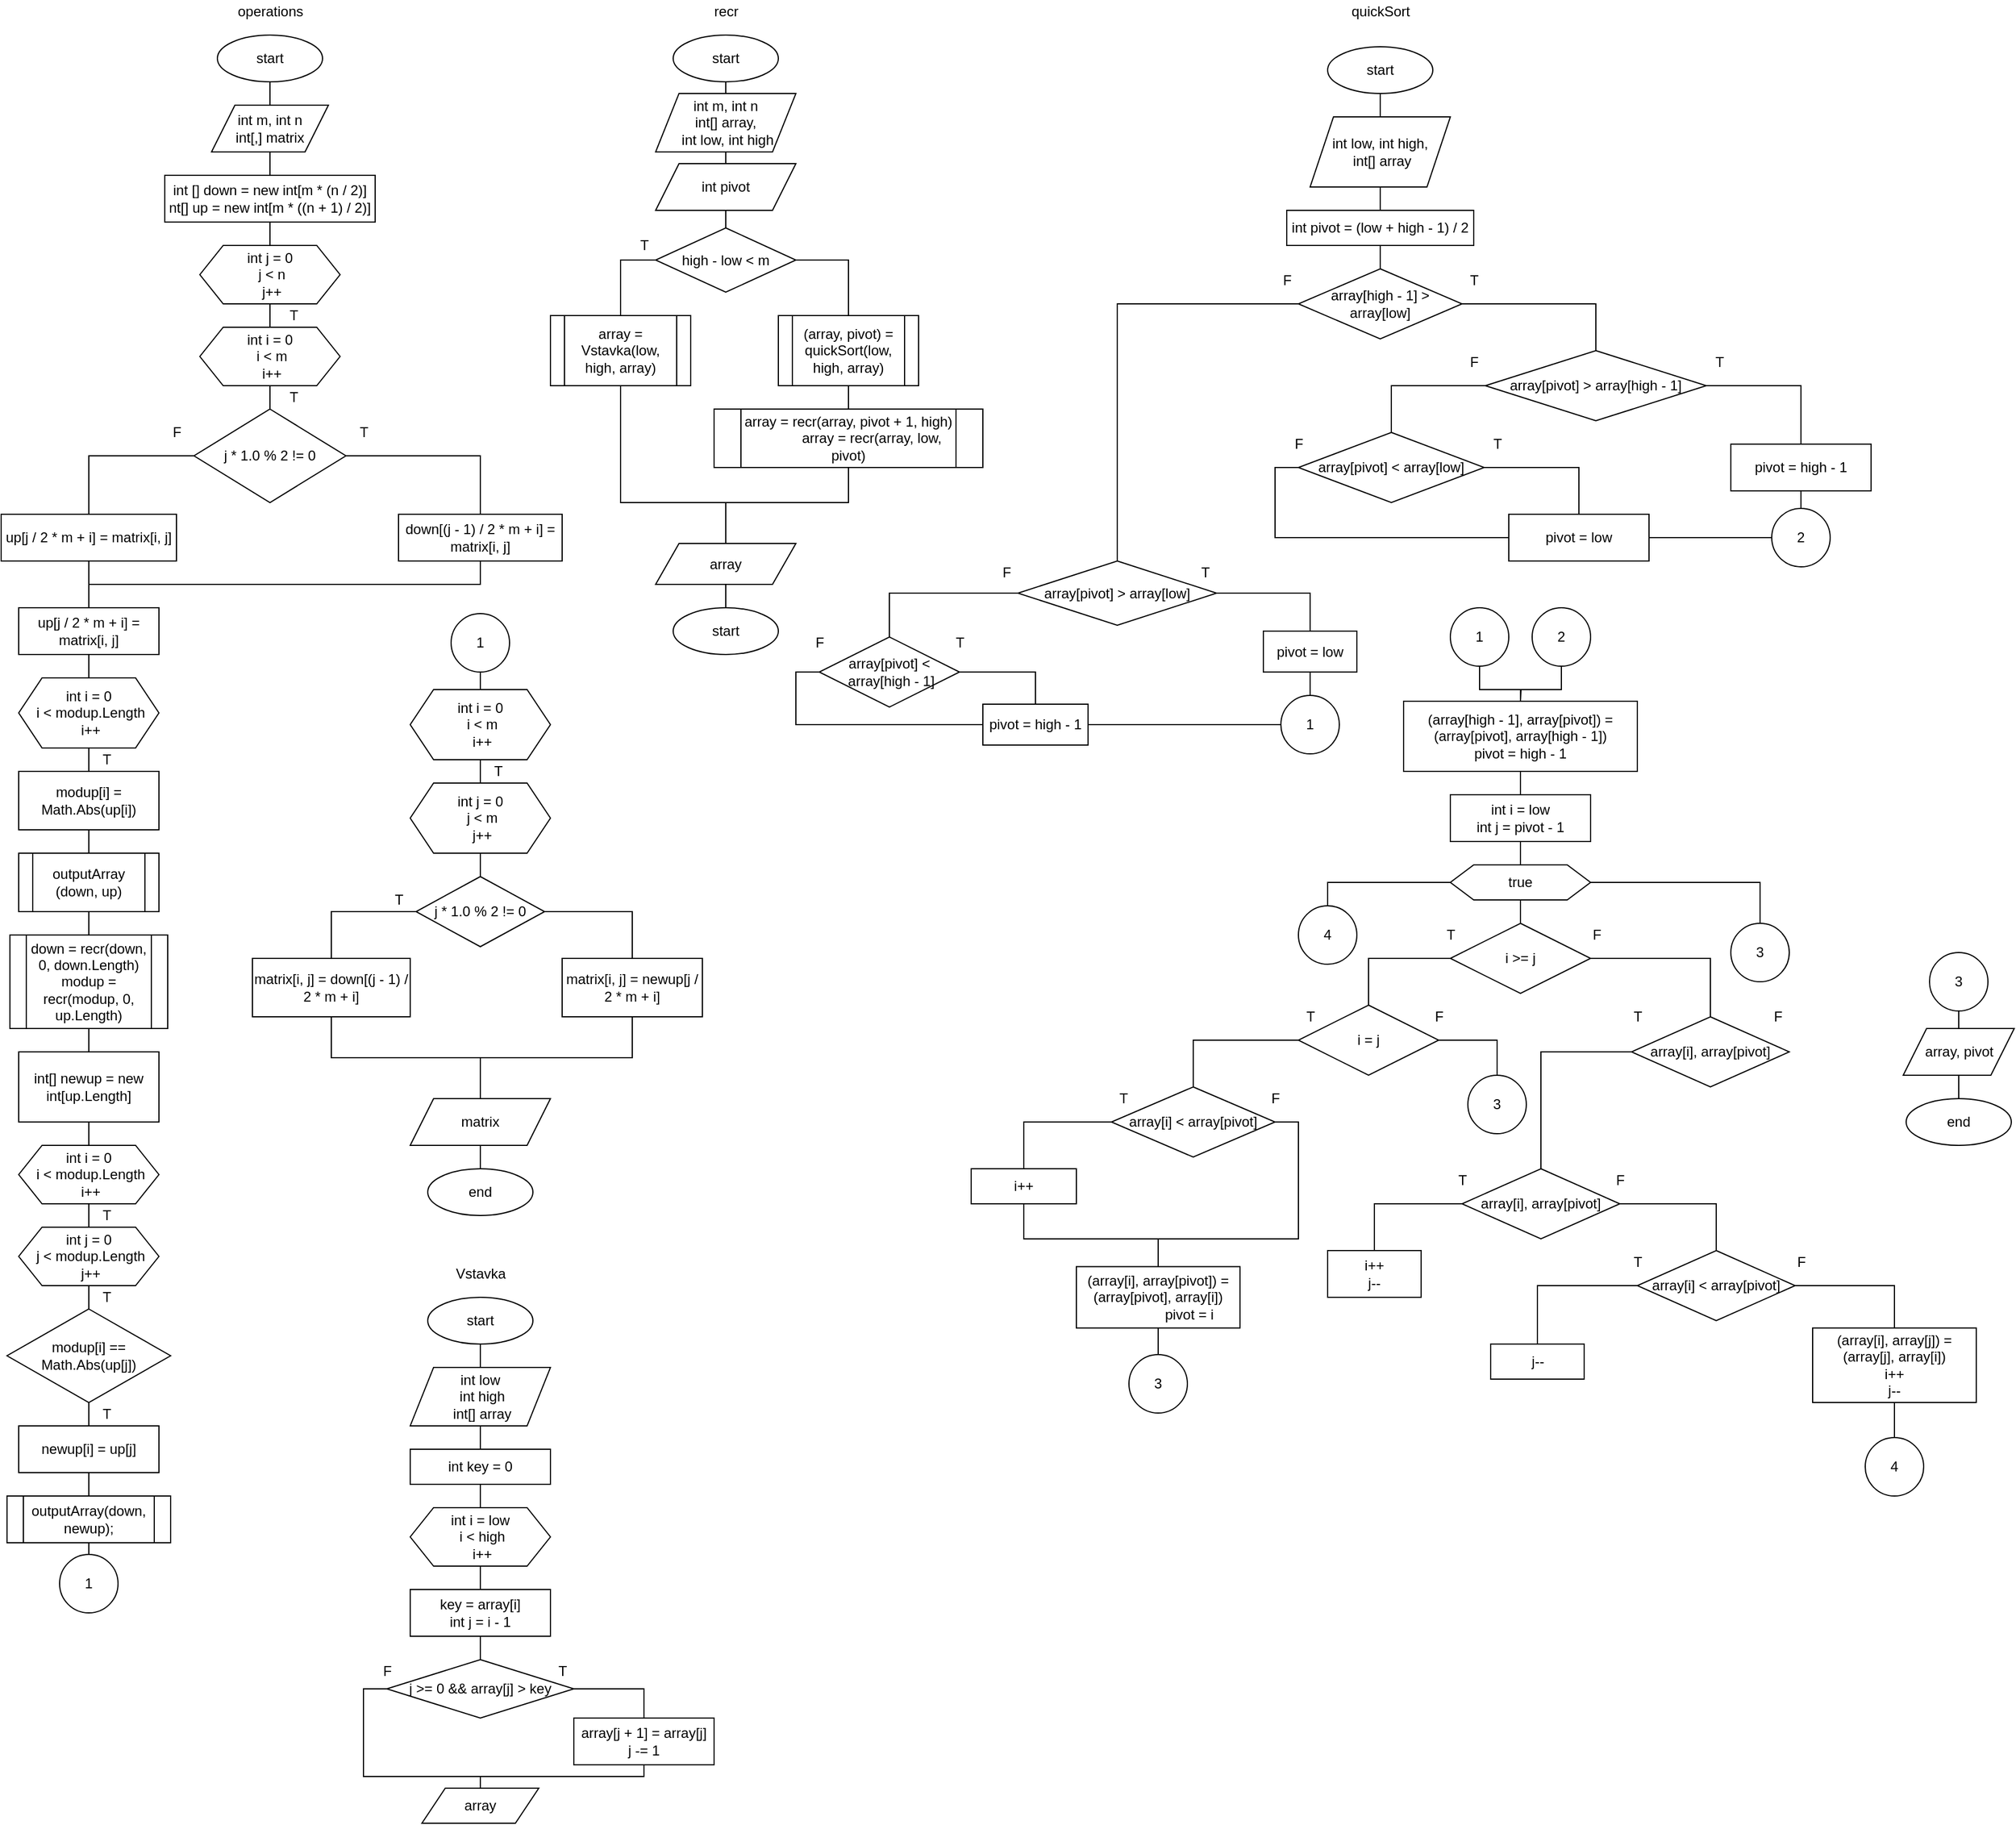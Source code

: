 <mxfile version="15.4.0" type="device"><diagram id="k-jKiM-U3kIRfuoBswc1" name="Page-1"><mxGraphModel dx="3383" dy="1302" grid="1" gridSize="10" guides="1" tooltips="1" connect="1" arrows="1" fold="1" page="1" pageScale="1" pageWidth="827" pageHeight="1169" math="0" shadow="0"><root><mxCell id="0"/><mxCell id="1" parent="0"/><mxCell id="3Swp0DdvGvv_7bfCXGf3-1" value="operations" style="text;html=1;align=center;verticalAlign=middle;resizable=0;points=[];autosize=1;strokeColor=none;fillColor=none;" vertex="1" parent="1"><mxGeometry x="35" y="10" width="70" height="20" as="geometry"/></mxCell><mxCell id="3Swp0DdvGvv_7bfCXGf3-4" value="" style="edgeStyle=orthogonalEdgeStyle;rounded=0;orthogonalLoop=1;jettySize=auto;html=1;endArrow=none;endFill=0;" edge="1" parent="1" source="3Swp0DdvGvv_7bfCXGf3-2" target="3Swp0DdvGvv_7bfCXGf3-3"><mxGeometry relative="1" as="geometry"/></mxCell><mxCell id="3Swp0DdvGvv_7bfCXGf3-2" value="start" style="ellipse;whiteSpace=wrap;html=1;" vertex="1" parent="1"><mxGeometry x="25" y="40" width="90" height="40" as="geometry"/></mxCell><mxCell id="3Swp0DdvGvv_7bfCXGf3-6" value="" style="edgeStyle=orthogonalEdgeStyle;rounded=0;orthogonalLoop=1;jettySize=auto;html=1;endArrow=none;endFill=0;" edge="1" parent="1" source="3Swp0DdvGvv_7bfCXGf3-3" target="3Swp0DdvGvv_7bfCXGf3-5"><mxGeometry relative="1" as="geometry"/></mxCell><mxCell id="3Swp0DdvGvv_7bfCXGf3-3" value="int m, int n&lt;br&gt;int[,] matrix" style="shape=parallelogram;perimeter=parallelogramPerimeter;whiteSpace=wrap;html=1;fixedSize=1;" vertex="1" parent="1"><mxGeometry x="20" y="100" width="100" height="40" as="geometry"/></mxCell><mxCell id="3Swp0DdvGvv_7bfCXGf3-8" value="" style="edgeStyle=orthogonalEdgeStyle;rounded=0;orthogonalLoop=1;jettySize=auto;html=1;endArrow=none;endFill=0;" edge="1" parent="1" source="3Swp0DdvGvv_7bfCXGf3-5" target="3Swp0DdvGvv_7bfCXGf3-7"><mxGeometry relative="1" as="geometry"/></mxCell><mxCell id="3Swp0DdvGvv_7bfCXGf3-5" value="int [] down = new int[m * (n / 2)]&lt;br&gt;nt[] up = new int[m * ((n + 1) / 2)]" style="whiteSpace=wrap;html=1;" vertex="1" parent="1"><mxGeometry x="-20" y="160" width="180" height="40" as="geometry"/></mxCell><mxCell id="3Swp0DdvGvv_7bfCXGf3-10" value="" style="edgeStyle=orthogonalEdgeStyle;rounded=0;orthogonalLoop=1;jettySize=auto;html=1;endArrow=none;endFill=0;" edge="1" parent="1" source="3Swp0DdvGvv_7bfCXGf3-7" target="3Swp0DdvGvv_7bfCXGf3-9"><mxGeometry relative="1" as="geometry"/></mxCell><mxCell id="3Swp0DdvGvv_7bfCXGf3-7" value="int j = 0&lt;br&gt;&amp;nbsp;j &amp;lt; n&lt;br&gt;&amp;nbsp;j++" style="shape=hexagon;perimeter=hexagonPerimeter2;whiteSpace=wrap;html=1;fixedSize=1;" vertex="1" parent="1"><mxGeometry x="10" y="220" width="120" height="50" as="geometry"/></mxCell><mxCell id="3Swp0DdvGvv_7bfCXGf3-12" value="" style="edgeStyle=orthogonalEdgeStyle;rounded=0;orthogonalLoop=1;jettySize=auto;html=1;endArrow=none;endFill=0;" edge="1" parent="1" source="3Swp0DdvGvv_7bfCXGf3-9" target="3Swp0DdvGvv_7bfCXGf3-11"><mxGeometry relative="1" as="geometry"/></mxCell><mxCell id="3Swp0DdvGvv_7bfCXGf3-9" value="int i = 0&lt;br&gt;&amp;nbsp;i &amp;lt; m&lt;br&gt;&amp;nbsp;i++" style="shape=hexagon;perimeter=hexagonPerimeter2;whiteSpace=wrap;html=1;fixedSize=1;" vertex="1" parent="1"><mxGeometry x="10" y="290" width="120" height="50" as="geometry"/></mxCell><mxCell id="3Swp0DdvGvv_7bfCXGf3-14" value="" style="edgeStyle=orthogonalEdgeStyle;rounded=0;orthogonalLoop=1;jettySize=auto;html=1;endArrow=none;endFill=0;" edge="1" parent="1" source="3Swp0DdvGvv_7bfCXGf3-11" target="3Swp0DdvGvv_7bfCXGf3-13"><mxGeometry relative="1" as="geometry"/></mxCell><mxCell id="3Swp0DdvGvv_7bfCXGf3-17" value="" style="edgeStyle=orthogonalEdgeStyle;rounded=0;orthogonalLoop=1;jettySize=auto;html=1;endArrow=none;endFill=0;" edge="1" parent="1" source="3Swp0DdvGvv_7bfCXGf3-11" target="3Swp0DdvGvv_7bfCXGf3-16"><mxGeometry relative="1" as="geometry"/></mxCell><mxCell id="3Swp0DdvGvv_7bfCXGf3-11" value="j * 1.0 % 2 != 0" style="rhombus;whiteSpace=wrap;html=1;" vertex="1" parent="1"><mxGeometry x="5" y="360" width="130" height="80" as="geometry"/></mxCell><mxCell id="3Swp0DdvGvv_7bfCXGf3-19" style="edgeStyle=orthogonalEdgeStyle;rounded=0;orthogonalLoop=1;jettySize=auto;html=1;exitX=0.5;exitY=1;exitDx=0;exitDy=0;entryX=0.5;entryY=1;entryDx=0;entryDy=0;endArrow=none;endFill=0;" edge="1" parent="1" source="3Swp0DdvGvv_7bfCXGf3-13" target="3Swp0DdvGvv_7bfCXGf3-16"><mxGeometry relative="1" as="geometry"/></mxCell><mxCell id="3Swp0DdvGvv_7bfCXGf3-13" value="down[(j - 1) / 2 * m + i] = matrix[i, j]" style="whiteSpace=wrap;html=1;" vertex="1" parent="1"><mxGeometry x="180" y="450" width="140" height="40" as="geometry"/></mxCell><mxCell id="3Swp0DdvGvv_7bfCXGf3-15" value="T" style="text;html=1;align=center;verticalAlign=middle;resizable=0;points=[];autosize=1;strokeColor=none;fillColor=none;" vertex="1" parent="1"><mxGeometry x="140" y="370" width="20" height="20" as="geometry"/></mxCell><mxCell id="3Swp0DdvGvv_7bfCXGf3-24" value="" style="edgeStyle=orthogonalEdgeStyle;rounded=0;orthogonalLoop=1;jettySize=auto;html=1;endArrow=none;endFill=0;" edge="1" parent="1" source="3Swp0DdvGvv_7bfCXGf3-16" target="3Swp0DdvGvv_7bfCXGf3-23"><mxGeometry relative="1" as="geometry"/></mxCell><mxCell id="3Swp0DdvGvv_7bfCXGf3-16" value="up[j / 2 * m + i] = matrix[i, j]" style="whiteSpace=wrap;html=1;" vertex="1" parent="1"><mxGeometry x="-160" y="450" width="150" height="40" as="geometry"/></mxCell><mxCell id="3Swp0DdvGvv_7bfCXGf3-18" value="F" style="text;html=1;align=center;verticalAlign=middle;resizable=0;points=[];autosize=1;strokeColor=none;fillColor=none;" vertex="1" parent="1"><mxGeometry x="-20" y="370" width="20" height="20" as="geometry"/></mxCell><mxCell id="3Swp0DdvGvv_7bfCXGf3-21" value="T" style="text;html=1;align=center;verticalAlign=middle;resizable=0;points=[];autosize=1;strokeColor=none;fillColor=none;" vertex="1" parent="1"><mxGeometry x="80" y="270" width="20" height="20" as="geometry"/></mxCell><mxCell id="3Swp0DdvGvv_7bfCXGf3-22" value="T" style="text;html=1;align=center;verticalAlign=middle;resizable=0;points=[];autosize=1;strokeColor=none;fillColor=none;" vertex="1" parent="1"><mxGeometry x="80" y="340" width="20" height="20" as="geometry"/></mxCell><mxCell id="3Swp0DdvGvv_7bfCXGf3-26" value="" style="edgeStyle=orthogonalEdgeStyle;rounded=0;orthogonalLoop=1;jettySize=auto;html=1;endArrow=none;endFill=0;" edge="1" parent="1" source="3Swp0DdvGvv_7bfCXGf3-23" target="3Swp0DdvGvv_7bfCXGf3-25"><mxGeometry relative="1" as="geometry"/></mxCell><mxCell id="3Swp0DdvGvv_7bfCXGf3-23" value="up[j / 2 * m + i] = matrix[i, j]" style="whiteSpace=wrap;html=1;" vertex="1" parent="1"><mxGeometry x="-145" y="530" width="120" height="40" as="geometry"/></mxCell><mxCell id="3Swp0DdvGvv_7bfCXGf3-28" value="" style="edgeStyle=orthogonalEdgeStyle;rounded=0;orthogonalLoop=1;jettySize=auto;html=1;endArrow=none;endFill=0;" edge="1" parent="1" source="3Swp0DdvGvv_7bfCXGf3-25" target="3Swp0DdvGvv_7bfCXGf3-27"><mxGeometry relative="1" as="geometry"/></mxCell><mxCell id="3Swp0DdvGvv_7bfCXGf3-25" value="int i = 0&lt;br&gt;&amp;nbsp;i &amp;lt; modup.Length&lt;br&gt;&amp;nbsp;i++" style="shape=hexagon;perimeter=hexagonPerimeter2;whiteSpace=wrap;html=1;fixedSize=1;" vertex="1" parent="1"><mxGeometry x="-145" y="590" width="120" height="60" as="geometry"/></mxCell><mxCell id="3Swp0DdvGvv_7bfCXGf3-31" value="" style="edgeStyle=orthogonalEdgeStyle;rounded=0;orthogonalLoop=1;jettySize=auto;html=1;endArrow=none;endFill=0;" edge="1" parent="1" source="3Swp0DdvGvv_7bfCXGf3-27" target="3Swp0DdvGvv_7bfCXGf3-30"><mxGeometry relative="1" as="geometry"/></mxCell><mxCell id="3Swp0DdvGvv_7bfCXGf3-27" value="modup[i] = Math.Abs(up[i])" style="whiteSpace=wrap;html=1;" vertex="1" parent="1"><mxGeometry x="-145" y="670" width="120" height="50" as="geometry"/></mxCell><mxCell id="3Swp0DdvGvv_7bfCXGf3-29" value="T" style="text;html=1;align=center;verticalAlign=middle;resizable=0;points=[];autosize=1;strokeColor=none;fillColor=none;" vertex="1" parent="1"><mxGeometry x="-80" y="650" width="20" height="20" as="geometry"/></mxCell><mxCell id="3Swp0DdvGvv_7bfCXGf3-33" value="" style="edgeStyle=orthogonalEdgeStyle;rounded=0;orthogonalLoop=1;jettySize=auto;html=1;endArrow=none;endFill=0;" edge="1" parent="1" source="3Swp0DdvGvv_7bfCXGf3-30" target="3Swp0DdvGvv_7bfCXGf3-32"><mxGeometry relative="1" as="geometry"/></mxCell><mxCell id="3Swp0DdvGvv_7bfCXGf3-30" value="outputArray&lt;br&gt;(down, up)" style="shape=process;whiteSpace=wrap;html=1;backgroundOutline=1;" vertex="1" parent="1"><mxGeometry x="-145" y="740" width="120" height="50" as="geometry"/></mxCell><mxCell id="3Swp0DdvGvv_7bfCXGf3-35" value="" style="edgeStyle=orthogonalEdgeStyle;rounded=0;orthogonalLoop=1;jettySize=auto;html=1;endArrow=none;endFill=0;" edge="1" parent="1" source="3Swp0DdvGvv_7bfCXGf3-32" target="3Swp0DdvGvv_7bfCXGf3-34"><mxGeometry relative="1" as="geometry"/></mxCell><mxCell id="3Swp0DdvGvv_7bfCXGf3-32" value="down = recr(down, 0, down.Length)&lt;br&gt;modup = recr(modup, 0, up.Length)" style="shape=process;whiteSpace=wrap;html=1;backgroundOutline=1;" vertex="1" parent="1"><mxGeometry x="-152.5" y="810" width="135" height="80" as="geometry"/></mxCell><mxCell id="3Swp0DdvGvv_7bfCXGf3-37" value="" style="edgeStyle=orthogonalEdgeStyle;rounded=0;orthogonalLoop=1;jettySize=auto;html=1;endArrow=none;endFill=0;" edge="1" parent="1" source="3Swp0DdvGvv_7bfCXGf3-34" target="3Swp0DdvGvv_7bfCXGf3-36"><mxGeometry relative="1" as="geometry"/></mxCell><mxCell id="3Swp0DdvGvv_7bfCXGf3-34" value="int[] newup = new int[up.Length]" style="whiteSpace=wrap;html=1;" vertex="1" parent="1"><mxGeometry x="-145" y="910" width="120" height="60" as="geometry"/></mxCell><mxCell id="3Swp0DdvGvv_7bfCXGf3-39" value="" style="edgeStyle=orthogonalEdgeStyle;rounded=0;orthogonalLoop=1;jettySize=auto;html=1;endArrow=none;endFill=0;" edge="1" parent="1" source="3Swp0DdvGvv_7bfCXGf3-36" target="3Swp0DdvGvv_7bfCXGf3-38"><mxGeometry relative="1" as="geometry"/></mxCell><mxCell id="3Swp0DdvGvv_7bfCXGf3-36" value="int i = 0&lt;br&gt;&amp;nbsp;i &amp;lt; modup.Length&lt;br&gt;&amp;nbsp;i++" style="shape=hexagon;perimeter=hexagonPerimeter2;whiteSpace=wrap;html=1;fixedSize=1;" vertex="1" parent="1"><mxGeometry x="-145" y="990" width="120" height="50" as="geometry"/></mxCell><mxCell id="3Swp0DdvGvv_7bfCXGf3-42" value="" style="edgeStyle=orthogonalEdgeStyle;rounded=0;orthogonalLoop=1;jettySize=auto;html=1;endArrow=none;endFill=0;" edge="1" parent="1" source="3Swp0DdvGvv_7bfCXGf3-38" target="3Swp0DdvGvv_7bfCXGf3-41"><mxGeometry relative="1" as="geometry"/></mxCell><mxCell id="3Swp0DdvGvv_7bfCXGf3-38" value="int j = 0&lt;br&gt;&amp;nbsp;j &amp;lt; modup.Length&lt;br&gt;&amp;nbsp;j++" style="shape=hexagon;perimeter=hexagonPerimeter2;whiteSpace=wrap;html=1;fixedSize=1;" vertex="1" parent="1"><mxGeometry x="-145" y="1060" width="120" height="50" as="geometry"/></mxCell><mxCell id="3Swp0DdvGvv_7bfCXGf3-40" value="T" style="text;html=1;align=center;verticalAlign=middle;resizable=0;points=[];autosize=1;strokeColor=none;fillColor=none;" vertex="1" parent="1"><mxGeometry x="-80" y="1040" width="20" height="20" as="geometry"/></mxCell><mxCell id="3Swp0DdvGvv_7bfCXGf3-44" value="" style="edgeStyle=orthogonalEdgeStyle;rounded=0;orthogonalLoop=1;jettySize=auto;html=1;endArrow=none;endFill=0;" edge="1" parent="1" source="3Swp0DdvGvv_7bfCXGf3-41" target="3Swp0DdvGvv_7bfCXGf3-43"><mxGeometry relative="1" as="geometry"/></mxCell><mxCell id="3Swp0DdvGvv_7bfCXGf3-41" value="modup[i] == Math.Abs(up[j])" style="rhombus;whiteSpace=wrap;html=1;" vertex="1" parent="1"><mxGeometry x="-155" y="1130" width="140" height="80" as="geometry"/></mxCell><mxCell id="3Swp0DdvGvv_7bfCXGf3-48" value="" style="edgeStyle=orthogonalEdgeStyle;rounded=0;orthogonalLoop=1;jettySize=auto;html=1;endArrow=none;endFill=0;" edge="1" parent="1" source="3Swp0DdvGvv_7bfCXGf3-43" target="3Swp0DdvGvv_7bfCXGf3-47"><mxGeometry relative="1" as="geometry"/></mxCell><mxCell id="3Swp0DdvGvv_7bfCXGf3-43" value="newup[i] = up[j]" style="whiteSpace=wrap;html=1;" vertex="1" parent="1"><mxGeometry x="-145" y="1230" width="120" height="40" as="geometry"/></mxCell><mxCell id="3Swp0DdvGvv_7bfCXGf3-45" value="T" style="text;html=1;align=center;verticalAlign=middle;resizable=0;points=[];autosize=1;strokeColor=none;fillColor=none;" vertex="1" parent="1"><mxGeometry x="-80" y="1110" width="20" height="20" as="geometry"/></mxCell><mxCell id="3Swp0DdvGvv_7bfCXGf3-46" value="T" style="text;html=1;align=center;verticalAlign=middle;resizable=0;points=[];autosize=1;strokeColor=none;fillColor=none;" vertex="1" parent="1"><mxGeometry x="-80" y="1210" width="20" height="20" as="geometry"/></mxCell><mxCell id="3Swp0DdvGvv_7bfCXGf3-50" style="edgeStyle=orthogonalEdgeStyle;rounded=0;orthogonalLoop=1;jettySize=auto;html=1;exitX=0.5;exitY=1;exitDx=0;exitDy=0;entryX=0.5;entryY=0;entryDx=0;entryDy=0;endArrow=none;endFill=0;" edge="1" parent="1" source="3Swp0DdvGvv_7bfCXGf3-47" target="3Swp0DdvGvv_7bfCXGf3-49"><mxGeometry relative="1" as="geometry"/></mxCell><mxCell id="3Swp0DdvGvv_7bfCXGf3-47" value="outputArray(down, newup);" style="shape=process;whiteSpace=wrap;html=1;backgroundOutline=1;" vertex="1" parent="1"><mxGeometry x="-155" y="1290" width="140" height="40" as="geometry"/></mxCell><mxCell id="3Swp0DdvGvv_7bfCXGf3-49" value="1" style="ellipse;whiteSpace=wrap;html=1;aspect=fixed;" vertex="1" parent="1"><mxGeometry x="-110" y="1340" width="50" height="50" as="geometry"/></mxCell><mxCell id="3Swp0DdvGvv_7bfCXGf3-53" value="" style="edgeStyle=orthogonalEdgeStyle;rounded=0;orthogonalLoop=1;jettySize=auto;html=1;endArrow=none;endFill=0;" edge="1" parent="1" source="3Swp0DdvGvv_7bfCXGf3-51" target="3Swp0DdvGvv_7bfCXGf3-52"><mxGeometry relative="1" as="geometry"/></mxCell><mxCell id="3Swp0DdvGvv_7bfCXGf3-51" value="1" style="ellipse;whiteSpace=wrap;html=1;aspect=fixed;" vertex="1" parent="1"><mxGeometry x="225" y="535" width="50" height="50" as="geometry"/></mxCell><mxCell id="3Swp0DdvGvv_7bfCXGf3-55" value="" style="edgeStyle=orthogonalEdgeStyle;rounded=0;orthogonalLoop=1;jettySize=auto;html=1;endArrow=none;endFill=0;" edge="1" parent="1" source="3Swp0DdvGvv_7bfCXGf3-52" target="3Swp0DdvGvv_7bfCXGf3-54"><mxGeometry relative="1" as="geometry"/></mxCell><mxCell id="3Swp0DdvGvv_7bfCXGf3-52" value="int i = 0&lt;br&gt;&amp;nbsp;i &amp;lt; m&lt;br&gt;&amp;nbsp;i++" style="shape=hexagon;perimeter=hexagonPerimeter2;whiteSpace=wrap;html=1;fixedSize=1;" vertex="1" parent="1"><mxGeometry x="190" y="600" width="120" height="60" as="geometry"/></mxCell><mxCell id="3Swp0DdvGvv_7bfCXGf3-58" value="" style="edgeStyle=orthogonalEdgeStyle;rounded=0;orthogonalLoop=1;jettySize=auto;html=1;endArrow=none;endFill=0;" edge="1" parent="1" source="3Swp0DdvGvv_7bfCXGf3-54" target="3Swp0DdvGvv_7bfCXGf3-57"><mxGeometry relative="1" as="geometry"/></mxCell><mxCell id="3Swp0DdvGvv_7bfCXGf3-54" value="int j = 0&lt;br&gt;&amp;nbsp;j &amp;lt; m&lt;br&gt;&amp;nbsp;j++" style="shape=hexagon;perimeter=hexagonPerimeter2;whiteSpace=wrap;html=1;fixedSize=1;" vertex="1" parent="1"><mxGeometry x="190" y="680" width="120" height="60" as="geometry"/></mxCell><mxCell id="3Swp0DdvGvv_7bfCXGf3-56" value="T" style="text;html=1;align=center;verticalAlign=middle;resizable=0;points=[];autosize=1;strokeColor=none;fillColor=none;" vertex="1" parent="1"><mxGeometry x="255" y="660" width="20" height="20" as="geometry"/></mxCell><mxCell id="3Swp0DdvGvv_7bfCXGf3-60" value="" style="edgeStyle=orthogonalEdgeStyle;rounded=0;orthogonalLoop=1;jettySize=auto;html=1;endArrow=none;endFill=0;" edge="1" parent="1" source="3Swp0DdvGvv_7bfCXGf3-57" target="3Swp0DdvGvv_7bfCXGf3-59"><mxGeometry relative="1" as="geometry"/></mxCell><mxCell id="3Swp0DdvGvv_7bfCXGf3-63" value="" style="edgeStyle=orthogonalEdgeStyle;rounded=0;orthogonalLoop=1;jettySize=auto;html=1;endArrow=none;endFill=0;" edge="1" parent="1" source="3Swp0DdvGvv_7bfCXGf3-57" target="3Swp0DdvGvv_7bfCXGf3-62"><mxGeometry relative="1" as="geometry"/></mxCell><mxCell id="3Swp0DdvGvv_7bfCXGf3-57" value="j * 1.0 % 2 != 0" style="rhombus;whiteSpace=wrap;html=1;" vertex="1" parent="1"><mxGeometry x="195" y="760" width="110" height="60" as="geometry"/></mxCell><mxCell id="3Swp0DdvGvv_7bfCXGf3-67" value="" style="edgeStyle=orthogonalEdgeStyle;rounded=0;orthogonalLoop=1;jettySize=auto;html=1;endArrow=none;endFill=0;" edge="1" parent="1" source="3Swp0DdvGvv_7bfCXGf3-59" target="3Swp0DdvGvv_7bfCXGf3-66"><mxGeometry relative="1" as="geometry"/></mxCell><mxCell id="3Swp0DdvGvv_7bfCXGf3-59" value="matrix[i, j] = down[(j - 1) / 2 * m + i]" style="whiteSpace=wrap;html=1;" vertex="1" parent="1"><mxGeometry x="55" y="830" width="135" height="50" as="geometry"/></mxCell><mxCell id="3Swp0DdvGvv_7bfCXGf3-61" value="T" style="text;html=1;align=center;verticalAlign=middle;resizable=0;points=[];autosize=1;strokeColor=none;fillColor=none;" vertex="1" parent="1"><mxGeometry x="170" y="770" width="20" height="20" as="geometry"/></mxCell><mxCell id="3Swp0DdvGvv_7bfCXGf3-68" style="edgeStyle=orthogonalEdgeStyle;rounded=0;orthogonalLoop=1;jettySize=auto;html=1;exitX=0.5;exitY=1;exitDx=0;exitDy=0;entryX=0.5;entryY=0;entryDx=0;entryDy=0;endArrow=none;endFill=0;" edge="1" parent="1" source="3Swp0DdvGvv_7bfCXGf3-62" target="3Swp0DdvGvv_7bfCXGf3-66"><mxGeometry relative="1" as="geometry"/></mxCell><mxCell id="3Swp0DdvGvv_7bfCXGf3-62" value="matrix[i, j] = newup[j / 2 * m + i]" style="whiteSpace=wrap;html=1;" vertex="1" parent="1"><mxGeometry x="320" y="830" width="120" height="50" as="geometry"/></mxCell><mxCell id="3Swp0DdvGvv_7bfCXGf3-70" style="edgeStyle=orthogonalEdgeStyle;rounded=0;orthogonalLoop=1;jettySize=auto;html=1;exitX=0.5;exitY=1;exitDx=0;exitDy=0;entryX=0.5;entryY=0;entryDx=0;entryDy=0;endArrow=none;endFill=0;" edge="1" parent="1" source="3Swp0DdvGvv_7bfCXGf3-66" target="3Swp0DdvGvv_7bfCXGf3-69"><mxGeometry relative="1" as="geometry"/></mxCell><mxCell id="3Swp0DdvGvv_7bfCXGf3-66" value="matrix" style="shape=parallelogram;perimeter=parallelogramPerimeter;whiteSpace=wrap;html=1;fixedSize=1;" vertex="1" parent="1"><mxGeometry x="190" y="950" width="120" height="40" as="geometry"/></mxCell><mxCell id="3Swp0DdvGvv_7bfCXGf3-69" value="end" style="ellipse;whiteSpace=wrap;html=1;" vertex="1" parent="1"><mxGeometry x="205" y="1010" width="90" height="40" as="geometry"/></mxCell><mxCell id="3Swp0DdvGvv_7bfCXGf3-71" value="recr" style="text;html=1;align=center;verticalAlign=middle;resizable=0;points=[];autosize=1;strokeColor=none;fillColor=none;" vertex="1" parent="1"><mxGeometry x="440" y="10" width="40" height="20" as="geometry"/></mxCell><mxCell id="3Swp0DdvGvv_7bfCXGf3-74" value="" style="edgeStyle=orthogonalEdgeStyle;rounded=0;orthogonalLoop=1;jettySize=auto;html=1;endArrow=none;endFill=0;" edge="1" parent="1" source="3Swp0DdvGvv_7bfCXGf3-72" target="3Swp0DdvGvv_7bfCXGf3-73"><mxGeometry relative="1" as="geometry"/></mxCell><mxCell id="3Swp0DdvGvv_7bfCXGf3-72" value="start" style="ellipse;whiteSpace=wrap;html=1;" vertex="1" parent="1"><mxGeometry x="415" y="40" width="90" height="40" as="geometry"/></mxCell><mxCell id="3Swp0DdvGvv_7bfCXGf3-76" value="" style="edgeStyle=orthogonalEdgeStyle;rounded=0;orthogonalLoop=1;jettySize=auto;html=1;endArrow=none;endFill=0;" edge="1" parent="1" source="3Swp0DdvGvv_7bfCXGf3-73" target="3Swp0DdvGvv_7bfCXGf3-75"><mxGeometry relative="1" as="geometry"/></mxCell><mxCell id="3Swp0DdvGvv_7bfCXGf3-73" value="int m, int n&lt;br&gt;int[] array,&lt;br&gt;&amp;nbsp;int low, int high" style="shape=parallelogram;perimeter=parallelogramPerimeter;whiteSpace=wrap;html=1;fixedSize=1;" vertex="1" parent="1"><mxGeometry x="400" y="90" width="120" height="50" as="geometry"/></mxCell><mxCell id="3Swp0DdvGvv_7bfCXGf3-78" value="" style="edgeStyle=orthogonalEdgeStyle;rounded=0;orthogonalLoop=1;jettySize=auto;html=1;endArrow=none;endFill=0;" edge="1" parent="1" source="3Swp0DdvGvv_7bfCXGf3-75" target="3Swp0DdvGvv_7bfCXGf3-77"><mxGeometry relative="1" as="geometry"/></mxCell><mxCell id="3Swp0DdvGvv_7bfCXGf3-75" value="int pivot" style="shape=parallelogram;perimeter=parallelogramPerimeter;whiteSpace=wrap;html=1;fixedSize=1;" vertex="1" parent="1"><mxGeometry x="400" y="150" width="120" height="40" as="geometry"/></mxCell><mxCell id="3Swp0DdvGvv_7bfCXGf3-82" value="" style="edgeStyle=orthogonalEdgeStyle;rounded=0;orthogonalLoop=1;jettySize=auto;html=1;endArrow=none;endFill=0;" edge="1" parent="1" source="3Swp0DdvGvv_7bfCXGf3-77" target="3Swp0DdvGvv_7bfCXGf3-81"><mxGeometry relative="1" as="geometry"><Array as="points"><mxPoint x="370" y="233"/></Array></mxGeometry></mxCell><mxCell id="3Swp0DdvGvv_7bfCXGf3-85" value="" style="edgeStyle=orthogonalEdgeStyle;rounded=0;orthogonalLoop=1;jettySize=auto;html=1;endArrow=none;endFill=0;" edge="1" parent="1" source="3Swp0DdvGvv_7bfCXGf3-77" target="3Swp0DdvGvv_7bfCXGf3-84"><mxGeometry relative="1" as="geometry"><Array as="points"><mxPoint x="565" y="233"/></Array></mxGeometry></mxCell><mxCell id="3Swp0DdvGvv_7bfCXGf3-77" value="high - low &amp;lt; m" style="rhombus;whiteSpace=wrap;html=1;" vertex="1" parent="1"><mxGeometry x="400" y="205" width="120" height="55" as="geometry"/></mxCell><mxCell id="3Swp0DdvGvv_7bfCXGf3-90" style="edgeStyle=orthogonalEdgeStyle;rounded=0;orthogonalLoop=1;jettySize=auto;html=1;exitX=0.5;exitY=1;exitDx=0;exitDy=0;entryX=0.5;entryY=0;entryDx=0;entryDy=0;endArrow=none;endFill=0;" edge="1" parent="1" source="3Swp0DdvGvv_7bfCXGf3-81" target="3Swp0DdvGvv_7bfCXGf3-88"><mxGeometry relative="1" as="geometry"><Array as="points"><mxPoint x="370" y="440"/><mxPoint x="460" y="440"/></Array></mxGeometry></mxCell><mxCell id="3Swp0DdvGvv_7bfCXGf3-81" value="array = Vstavka(low, high, array)" style="shape=process;whiteSpace=wrap;html=1;backgroundOutline=1;" vertex="1" parent="1"><mxGeometry x="310" y="280" width="120" height="60" as="geometry"/></mxCell><mxCell id="3Swp0DdvGvv_7bfCXGf3-83" value="T" style="text;html=1;align=center;verticalAlign=middle;resizable=0;points=[];autosize=1;strokeColor=none;fillColor=none;" vertex="1" parent="1"><mxGeometry x="380" y="210" width="20" height="20" as="geometry"/></mxCell><mxCell id="3Swp0DdvGvv_7bfCXGf3-87" value="" style="edgeStyle=orthogonalEdgeStyle;rounded=0;orthogonalLoop=1;jettySize=auto;html=1;endArrow=none;endFill=0;" edge="1" parent="1" source="3Swp0DdvGvv_7bfCXGf3-84" target="3Swp0DdvGvv_7bfCXGf3-86"><mxGeometry relative="1" as="geometry"/></mxCell><mxCell id="3Swp0DdvGvv_7bfCXGf3-84" value="(array, pivot) = quickSort(low, high, array)" style="shape=process;whiteSpace=wrap;html=1;backgroundOutline=1;" vertex="1" parent="1"><mxGeometry x="505" y="280" width="120" height="60" as="geometry"/></mxCell><mxCell id="3Swp0DdvGvv_7bfCXGf3-89" value="" style="edgeStyle=orthogonalEdgeStyle;rounded=0;orthogonalLoop=1;jettySize=auto;html=1;endArrow=none;endFill=0;" edge="1" parent="1" source="3Swp0DdvGvv_7bfCXGf3-86" target="3Swp0DdvGvv_7bfCXGf3-88"><mxGeometry relative="1" as="geometry"><Array as="points"><mxPoint x="565" y="440"/><mxPoint x="460" y="440"/></Array></mxGeometry></mxCell><mxCell id="3Swp0DdvGvv_7bfCXGf3-86" value="&lt;div&gt;array = recr(array, pivot + 1, high)&lt;/div&gt;&lt;div&gt;&amp;nbsp; &amp;nbsp; &amp;nbsp; &amp;nbsp; &amp;nbsp; &amp;nbsp; array = recr(array, low, pivot)&lt;/div&gt;" style="shape=process;whiteSpace=wrap;html=1;backgroundOutline=1;" vertex="1" parent="1"><mxGeometry x="450" y="360" width="230" height="50" as="geometry"/></mxCell><mxCell id="3Swp0DdvGvv_7bfCXGf3-92" style="edgeStyle=orthogonalEdgeStyle;rounded=0;orthogonalLoop=1;jettySize=auto;html=1;exitX=0.5;exitY=1;exitDx=0;exitDy=0;entryX=0.5;entryY=0;entryDx=0;entryDy=0;endArrow=none;endFill=0;" edge="1" parent="1" source="3Swp0DdvGvv_7bfCXGf3-88" target="3Swp0DdvGvv_7bfCXGf3-91"><mxGeometry relative="1" as="geometry"/></mxCell><mxCell id="3Swp0DdvGvv_7bfCXGf3-88" value="array" style="shape=parallelogram;perimeter=parallelogramPerimeter;whiteSpace=wrap;html=1;fixedSize=1;" vertex="1" parent="1"><mxGeometry x="400" y="475" width="120" height="35" as="geometry"/></mxCell><mxCell id="3Swp0DdvGvv_7bfCXGf3-91" value="start" style="ellipse;whiteSpace=wrap;html=1;" vertex="1" parent="1"><mxGeometry x="415" y="530" width="90" height="40" as="geometry"/></mxCell><mxCell id="3Swp0DdvGvv_7bfCXGf3-93" value="quickSort" style="text;html=1;align=center;verticalAlign=middle;resizable=0;points=[];autosize=1;strokeColor=none;fillColor=none;" vertex="1" parent="1"><mxGeometry x="985" y="10" width="70" height="20" as="geometry"/></mxCell><mxCell id="3Swp0DdvGvv_7bfCXGf3-115" value="" style="edgeStyle=orthogonalEdgeStyle;rounded=0;orthogonalLoop=1;jettySize=auto;html=1;endArrow=none;endFill=0;" edge="1" parent="1" source="3Swp0DdvGvv_7bfCXGf3-94" target="3Swp0DdvGvv_7bfCXGf3-114"><mxGeometry relative="1" as="geometry"/></mxCell><mxCell id="3Swp0DdvGvv_7bfCXGf3-94" value="start" style="ellipse;whiteSpace=wrap;html=1;" vertex="1" parent="1"><mxGeometry x="975" y="50" width="90" height="40" as="geometry"/></mxCell><mxCell id="3Swp0DdvGvv_7bfCXGf3-95" value="Vstavka" style="text;html=1;align=center;verticalAlign=middle;resizable=0;points=[];autosize=1;strokeColor=none;fillColor=none;" vertex="1" parent="1"><mxGeometry x="220" y="1090" width="60" height="20" as="geometry"/></mxCell><mxCell id="3Swp0DdvGvv_7bfCXGf3-98" value="" style="edgeStyle=orthogonalEdgeStyle;rounded=0;orthogonalLoop=1;jettySize=auto;html=1;endArrow=none;endFill=0;" edge="1" parent="1" source="3Swp0DdvGvv_7bfCXGf3-96" target="3Swp0DdvGvv_7bfCXGf3-97"><mxGeometry relative="1" as="geometry"/></mxCell><mxCell id="3Swp0DdvGvv_7bfCXGf3-96" value="start" style="ellipse;whiteSpace=wrap;html=1;" vertex="1" parent="1"><mxGeometry x="205" y="1120" width="90" height="40" as="geometry"/></mxCell><mxCell id="3Swp0DdvGvv_7bfCXGf3-100" value="" style="edgeStyle=orthogonalEdgeStyle;rounded=0;orthogonalLoop=1;jettySize=auto;html=1;endArrow=none;endFill=0;" edge="1" parent="1" source="3Swp0DdvGvv_7bfCXGf3-97" target="3Swp0DdvGvv_7bfCXGf3-99"><mxGeometry relative="1" as="geometry"/></mxCell><mxCell id="3Swp0DdvGvv_7bfCXGf3-97" value="int low&lt;br&gt;&amp;nbsp;int high&lt;br&gt;&amp;nbsp;int[] array" style="shape=parallelogram;perimeter=parallelogramPerimeter;whiteSpace=wrap;html=1;fixedSize=1;" vertex="1" parent="1"><mxGeometry x="190" y="1180" width="120" height="50" as="geometry"/></mxCell><mxCell id="3Swp0DdvGvv_7bfCXGf3-102" value="" style="edgeStyle=orthogonalEdgeStyle;rounded=0;orthogonalLoop=1;jettySize=auto;html=1;endArrow=none;endFill=0;" edge="1" parent="1" source="3Swp0DdvGvv_7bfCXGf3-99" target="3Swp0DdvGvv_7bfCXGf3-101"><mxGeometry relative="1" as="geometry"/></mxCell><mxCell id="3Swp0DdvGvv_7bfCXGf3-99" value="int key = 0" style="whiteSpace=wrap;html=1;" vertex="1" parent="1"><mxGeometry x="190" y="1250" width="120" height="30" as="geometry"/></mxCell><mxCell id="3Swp0DdvGvv_7bfCXGf3-104" value="" style="edgeStyle=orthogonalEdgeStyle;rounded=0;orthogonalLoop=1;jettySize=auto;html=1;endArrow=none;endFill=0;" edge="1" parent="1" source="3Swp0DdvGvv_7bfCXGf3-101" target="3Swp0DdvGvv_7bfCXGf3-103"><mxGeometry relative="1" as="geometry"/></mxCell><mxCell id="3Swp0DdvGvv_7bfCXGf3-101" value="int i = low&lt;br&gt;&amp;nbsp;i &amp;lt; high&lt;br&gt;&amp;nbsp;i++" style="shape=hexagon;perimeter=hexagonPerimeter2;whiteSpace=wrap;html=1;fixedSize=1;" vertex="1" parent="1"><mxGeometry x="190" y="1300" width="120" height="50" as="geometry"/></mxCell><mxCell id="3Swp0DdvGvv_7bfCXGf3-106" value="" style="edgeStyle=orthogonalEdgeStyle;rounded=0;orthogonalLoop=1;jettySize=auto;html=1;endArrow=none;endFill=0;" edge="1" parent="1" source="3Swp0DdvGvv_7bfCXGf3-103" target="3Swp0DdvGvv_7bfCXGf3-105"><mxGeometry relative="1" as="geometry"/></mxCell><mxCell id="3Swp0DdvGvv_7bfCXGf3-103" value="key = array[i]&lt;br&gt;int j = i - 1" style="whiteSpace=wrap;html=1;" vertex="1" parent="1"><mxGeometry x="190" y="1370" width="120" height="40" as="geometry"/></mxCell><mxCell id="3Swp0DdvGvv_7bfCXGf3-108" value="" style="edgeStyle=orthogonalEdgeStyle;rounded=0;orthogonalLoop=1;jettySize=auto;html=1;endArrow=none;endFill=0;" edge="1" parent="1" source="3Swp0DdvGvv_7bfCXGf3-105" target="3Swp0DdvGvv_7bfCXGf3-107"><mxGeometry relative="1" as="geometry"><Array as="points"><mxPoint x="390" y="1455"/></Array></mxGeometry></mxCell><mxCell id="3Swp0DdvGvv_7bfCXGf3-111" style="edgeStyle=orthogonalEdgeStyle;rounded=0;orthogonalLoop=1;jettySize=auto;html=1;exitX=0;exitY=0.5;exitDx=0;exitDy=0;entryX=0.5;entryY=0;entryDx=0;entryDy=0;endArrow=none;endFill=0;" edge="1" parent="1" source="3Swp0DdvGvv_7bfCXGf3-105" target="3Swp0DdvGvv_7bfCXGf3-109"><mxGeometry relative="1" as="geometry"><Array as="points"><mxPoint x="150" y="1455"/><mxPoint x="150" y="1530"/><mxPoint x="250" y="1530"/></Array></mxGeometry></mxCell><mxCell id="3Swp0DdvGvv_7bfCXGf3-105" value="j &amp;gt;= 0 &amp;amp;&amp;amp; array[j] &amp;gt; key" style="rhombus;whiteSpace=wrap;html=1;" vertex="1" parent="1"><mxGeometry x="170" y="1430" width="160" height="50" as="geometry"/></mxCell><mxCell id="3Swp0DdvGvv_7bfCXGf3-110" value="" style="edgeStyle=orthogonalEdgeStyle;rounded=0;orthogonalLoop=1;jettySize=auto;html=1;endArrow=none;endFill=0;" edge="1" parent="1" source="3Swp0DdvGvv_7bfCXGf3-107" target="3Swp0DdvGvv_7bfCXGf3-109"><mxGeometry relative="1" as="geometry"><Array as="points"><mxPoint x="390" y="1530"/><mxPoint x="250" y="1530"/></Array></mxGeometry></mxCell><mxCell id="3Swp0DdvGvv_7bfCXGf3-107" value="array[j + 1] = array[j]&lt;br&gt;j -= 1" style="whiteSpace=wrap;html=1;" vertex="1" parent="1"><mxGeometry x="330" y="1480" width="120" height="40" as="geometry"/></mxCell><mxCell id="3Swp0DdvGvv_7bfCXGf3-109" value="array" style="shape=parallelogram;perimeter=parallelogramPerimeter;whiteSpace=wrap;html=1;fixedSize=1;" vertex="1" parent="1"><mxGeometry x="200" y="1540" width="100" height="30" as="geometry"/></mxCell><mxCell id="3Swp0DdvGvv_7bfCXGf3-112" value="T" style="text;html=1;align=center;verticalAlign=middle;resizable=0;points=[];autosize=1;strokeColor=none;fillColor=none;" vertex="1" parent="1"><mxGeometry x="310" y="1430" width="20" height="20" as="geometry"/></mxCell><mxCell id="3Swp0DdvGvv_7bfCXGf3-113" value="F" style="text;html=1;align=center;verticalAlign=middle;resizable=0;points=[];autosize=1;strokeColor=none;fillColor=none;" vertex="1" parent="1"><mxGeometry x="160" y="1430" width="20" height="20" as="geometry"/></mxCell><mxCell id="3Swp0DdvGvv_7bfCXGf3-117" value="" style="edgeStyle=orthogonalEdgeStyle;rounded=0;orthogonalLoop=1;jettySize=auto;html=1;endArrow=none;endFill=0;" edge="1" parent="1" source="3Swp0DdvGvv_7bfCXGf3-114" target="3Swp0DdvGvv_7bfCXGf3-116"><mxGeometry relative="1" as="geometry"/></mxCell><mxCell id="3Swp0DdvGvv_7bfCXGf3-114" value="int low, int high,&lt;br&gt;&amp;nbsp;int[] array" style="shape=parallelogram;perimeter=parallelogramPerimeter;whiteSpace=wrap;html=1;fixedSize=1;" vertex="1" parent="1"><mxGeometry x="960" y="110" width="120" height="60" as="geometry"/></mxCell><mxCell id="3Swp0DdvGvv_7bfCXGf3-119" value="" style="edgeStyle=orthogonalEdgeStyle;rounded=0;orthogonalLoop=1;jettySize=auto;html=1;endArrow=none;endFill=0;" edge="1" parent="1" source="3Swp0DdvGvv_7bfCXGf3-116" target="3Swp0DdvGvv_7bfCXGf3-118"><mxGeometry relative="1" as="geometry"/></mxCell><mxCell id="3Swp0DdvGvv_7bfCXGf3-116" value="int pivot = (low + high - 1) / 2" style="whiteSpace=wrap;html=1;" vertex="1" parent="1"><mxGeometry x="940" y="190" width="160" height="30" as="geometry"/></mxCell><mxCell id="3Swp0DdvGvv_7bfCXGf3-123" value="" style="edgeStyle=orthogonalEdgeStyle;rounded=0;orthogonalLoop=1;jettySize=auto;html=1;endArrow=none;endFill=0;" edge="1" parent="1" source="3Swp0DdvGvv_7bfCXGf3-118" target="3Swp0DdvGvv_7bfCXGf3-122"><mxGeometry relative="1" as="geometry"/></mxCell><mxCell id="3Swp0DdvGvv_7bfCXGf3-136" value="" style="edgeStyle=orthogonalEdgeStyle;rounded=0;orthogonalLoop=1;jettySize=auto;html=1;endArrow=none;endFill=0;" edge="1" parent="1" source="3Swp0DdvGvv_7bfCXGf3-118" target="3Swp0DdvGvv_7bfCXGf3-135"><mxGeometry relative="1" as="geometry"/></mxCell><mxCell id="3Swp0DdvGvv_7bfCXGf3-118" value="array[high - 1] &amp;gt; array[low]" style="rhombus;whiteSpace=wrap;html=1;" vertex="1" parent="1"><mxGeometry x="950" y="240" width="140" height="60" as="geometry"/></mxCell><mxCell id="3Swp0DdvGvv_7bfCXGf3-120" value="T" style="text;html=1;align=center;verticalAlign=middle;resizable=0;points=[];autosize=1;strokeColor=none;fillColor=none;" vertex="1" parent="1"><mxGeometry x="1090" y="240" width="20" height="20" as="geometry"/></mxCell><mxCell id="3Swp0DdvGvv_7bfCXGf3-121" value="F" style="text;html=1;align=center;verticalAlign=middle;resizable=0;points=[];autosize=1;strokeColor=none;fillColor=none;" vertex="1" parent="1"><mxGeometry x="930" y="240" width="20" height="20" as="geometry"/></mxCell><mxCell id="3Swp0DdvGvv_7bfCXGf3-125" value="" style="edgeStyle=orthogonalEdgeStyle;rounded=0;orthogonalLoop=1;jettySize=auto;html=1;endArrow=none;endFill=0;" edge="1" parent="1" source="3Swp0DdvGvv_7bfCXGf3-122" target="3Swp0DdvGvv_7bfCXGf3-124"><mxGeometry relative="1" as="geometry"/></mxCell><mxCell id="3Swp0DdvGvv_7bfCXGf3-127" value="" style="edgeStyle=orthogonalEdgeStyle;rounded=0;orthogonalLoop=1;jettySize=auto;html=1;endArrow=none;endFill=0;" edge="1" parent="1" source="3Swp0DdvGvv_7bfCXGf3-122" target="3Swp0DdvGvv_7bfCXGf3-126"><mxGeometry relative="1" as="geometry"/></mxCell><mxCell id="3Swp0DdvGvv_7bfCXGf3-122" value="array[pivot] &amp;gt; array[high - 1]" style="rhombus;whiteSpace=wrap;html=1;" vertex="1" parent="1"><mxGeometry x="1110" y="310" width="189" height="60" as="geometry"/></mxCell><mxCell id="3Swp0DdvGvv_7bfCXGf3-154" style="edgeStyle=orthogonalEdgeStyle;rounded=0;orthogonalLoop=1;jettySize=auto;html=1;exitX=0.5;exitY=1;exitDx=0;exitDy=0;entryX=0.5;entryY=0;entryDx=0;entryDy=0;endArrow=none;endFill=0;" edge="1" parent="1" source="3Swp0DdvGvv_7bfCXGf3-124" target="3Swp0DdvGvv_7bfCXGf3-152"><mxGeometry relative="1" as="geometry"/></mxCell><mxCell id="3Swp0DdvGvv_7bfCXGf3-124" value="pivot = high - 1" style="whiteSpace=wrap;html=1;" vertex="1" parent="1"><mxGeometry x="1320" y="390" width="120" height="40" as="geometry"/></mxCell><mxCell id="3Swp0DdvGvv_7bfCXGf3-129" value="" style="edgeStyle=orthogonalEdgeStyle;rounded=0;orthogonalLoop=1;jettySize=auto;html=1;endArrow=none;endFill=0;" edge="1" parent="1" source="3Swp0DdvGvv_7bfCXGf3-126" target="3Swp0DdvGvv_7bfCXGf3-128"><mxGeometry relative="1" as="geometry"/></mxCell><mxCell id="3Swp0DdvGvv_7bfCXGf3-130" style="edgeStyle=orthogonalEdgeStyle;rounded=0;orthogonalLoop=1;jettySize=auto;html=1;exitX=0;exitY=0.5;exitDx=0;exitDy=0;entryX=0;entryY=0.5;entryDx=0;entryDy=0;endArrow=none;endFill=0;" edge="1" parent="1" source="3Swp0DdvGvv_7bfCXGf3-126" target="3Swp0DdvGvv_7bfCXGf3-128"><mxGeometry relative="1" as="geometry"/></mxCell><mxCell id="3Swp0DdvGvv_7bfCXGf3-126" value="array[pivot] &amp;lt; array[low]" style="rhombus;whiteSpace=wrap;html=1;" vertex="1" parent="1"><mxGeometry x="950" y="380" width="159" height="60" as="geometry"/></mxCell><mxCell id="3Swp0DdvGvv_7bfCXGf3-153" style="edgeStyle=orthogonalEdgeStyle;rounded=0;orthogonalLoop=1;jettySize=auto;html=1;exitX=1;exitY=0.5;exitDx=0;exitDy=0;entryX=0;entryY=0.5;entryDx=0;entryDy=0;endArrow=none;endFill=0;" edge="1" parent="1" source="3Swp0DdvGvv_7bfCXGf3-128" target="3Swp0DdvGvv_7bfCXGf3-152"><mxGeometry relative="1" as="geometry"/></mxCell><mxCell id="3Swp0DdvGvv_7bfCXGf3-128" value="pivot = low" style="whiteSpace=wrap;html=1;" vertex="1" parent="1"><mxGeometry x="1130" y="450" width="120" height="40" as="geometry"/></mxCell><mxCell id="3Swp0DdvGvv_7bfCXGf3-131" value="T" style="text;html=1;align=center;verticalAlign=middle;resizable=0;points=[];autosize=1;strokeColor=none;fillColor=none;" vertex="1" parent="1"><mxGeometry x="1300" y="310" width="20" height="20" as="geometry"/></mxCell><mxCell id="3Swp0DdvGvv_7bfCXGf3-132" value="F" style="text;html=1;align=center;verticalAlign=middle;resizable=0;points=[];autosize=1;strokeColor=none;fillColor=none;" vertex="1" parent="1"><mxGeometry x="1090" y="310" width="20" height="20" as="geometry"/></mxCell><mxCell id="3Swp0DdvGvv_7bfCXGf3-133" value="T" style="text;html=1;align=center;verticalAlign=middle;resizable=0;points=[];autosize=1;strokeColor=none;fillColor=none;" vertex="1" parent="1"><mxGeometry x="1110" y="380" width="20" height="20" as="geometry"/></mxCell><mxCell id="3Swp0DdvGvv_7bfCXGf3-134" value="F" style="text;html=1;align=center;verticalAlign=middle;resizable=0;points=[];autosize=1;strokeColor=none;fillColor=none;" vertex="1" parent="1"><mxGeometry x="940" y="380" width="20" height="20" as="geometry"/></mxCell><mxCell id="3Swp0DdvGvv_7bfCXGf3-139" value="" style="edgeStyle=orthogonalEdgeStyle;rounded=0;orthogonalLoop=1;jettySize=auto;html=1;endArrow=none;endFill=0;" edge="1" parent="1" source="3Swp0DdvGvv_7bfCXGf3-135" target="3Swp0DdvGvv_7bfCXGf3-138"><mxGeometry relative="1" as="geometry"/></mxCell><mxCell id="3Swp0DdvGvv_7bfCXGf3-141" value="" style="edgeStyle=orthogonalEdgeStyle;rounded=0;orthogonalLoop=1;jettySize=auto;html=1;endArrow=none;endFill=0;" edge="1" parent="1" source="3Swp0DdvGvv_7bfCXGf3-135" target="3Swp0DdvGvv_7bfCXGf3-140"><mxGeometry relative="1" as="geometry"/></mxCell><mxCell id="3Swp0DdvGvv_7bfCXGf3-135" value="array[pivot] &amp;gt; array[low]" style="rhombus;whiteSpace=wrap;html=1;" vertex="1" parent="1"><mxGeometry x="710" y="490" width="170" height="55" as="geometry"/></mxCell><mxCell id="3Swp0DdvGvv_7bfCXGf3-137" value="T" style="text;html=1;align=center;verticalAlign=middle;resizable=0;points=[];autosize=1;strokeColor=none;fillColor=none;" vertex="1" parent="1"><mxGeometry x="860" y="490" width="20" height="20" as="geometry"/></mxCell><mxCell id="3Swp0DdvGvv_7bfCXGf3-151" style="edgeStyle=orthogonalEdgeStyle;rounded=0;orthogonalLoop=1;jettySize=auto;html=1;exitX=0.5;exitY=1;exitDx=0;exitDy=0;entryX=0.5;entryY=0;entryDx=0;entryDy=0;endArrow=none;endFill=0;" edge="1" parent="1" source="3Swp0DdvGvv_7bfCXGf3-138" target="3Swp0DdvGvv_7bfCXGf3-150"><mxGeometry relative="1" as="geometry"/></mxCell><mxCell id="3Swp0DdvGvv_7bfCXGf3-138" value="pivot = low" style="whiteSpace=wrap;html=1;" vertex="1" parent="1"><mxGeometry x="920" y="550" width="80" height="35" as="geometry"/></mxCell><mxCell id="3Swp0DdvGvv_7bfCXGf3-146" value="" style="edgeStyle=orthogonalEdgeStyle;rounded=0;orthogonalLoop=1;jettySize=auto;html=1;endArrow=none;endFill=0;" edge="1" parent="1" source="3Swp0DdvGvv_7bfCXGf3-140" target="3Swp0DdvGvv_7bfCXGf3-145"><mxGeometry relative="1" as="geometry"><Array as="points"><mxPoint x="725" y="585"/></Array></mxGeometry></mxCell><mxCell id="3Swp0DdvGvv_7bfCXGf3-147" style="edgeStyle=orthogonalEdgeStyle;rounded=0;orthogonalLoop=1;jettySize=auto;html=1;exitX=0;exitY=0.5;exitDx=0;exitDy=0;entryX=0;entryY=0.5;entryDx=0;entryDy=0;endArrow=none;endFill=0;" edge="1" parent="1" source="3Swp0DdvGvv_7bfCXGf3-140" target="3Swp0DdvGvv_7bfCXGf3-145"><mxGeometry relative="1" as="geometry"><Array as="points"><mxPoint x="520" y="585"/><mxPoint x="520" y="630"/></Array></mxGeometry></mxCell><mxCell id="3Swp0DdvGvv_7bfCXGf3-140" value="array[pivot] &amp;lt;&lt;br&gt;&amp;nbsp;array[high - 1]" style="rhombus;whiteSpace=wrap;html=1;" vertex="1" parent="1"><mxGeometry x="540" y="555" width="120" height="60" as="geometry"/></mxCell><mxCell id="3Swp0DdvGvv_7bfCXGf3-142" value="F" style="text;html=1;align=center;verticalAlign=middle;resizable=0;points=[];autosize=1;strokeColor=none;fillColor=none;" vertex="1" parent="1"><mxGeometry x="690" y="490" width="20" height="20" as="geometry"/></mxCell><mxCell id="3Swp0DdvGvv_7bfCXGf3-143" value="T" style="text;html=1;align=center;verticalAlign=middle;resizable=0;points=[];autosize=1;strokeColor=none;fillColor=none;" vertex="1" parent="1"><mxGeometry x="650" y="550" width="20" height="20" as="geometry"/></mxCell><mxCell id="3Swp0DdvGvv_7bfCXGf3-149" style="edgeStyle=orthogonalEdgeStyle;rounded=0;orthogonalLoop=1;jettySize=auto;html=1;exitX=1;exitY=0.5;exitDx=0;exitDy=0;endArrow=none;endFill=0;" edge="1" parent="1" source="3Swp0DdvGvv_7bfCXGf3-145" target="3Swp0DdvGvv_7bfCXGf3-150"><mxGeometry relative="1" as="geometry"><mxPoint x="870" y="629.882" as="targetPoint"/></mxGeometry></mxCell><mxCell id="3Swp0DdvGvv_7bfCXGf3-145" value="pivot = high - 1" style="whiteSpace=wrap;html=1;" vertex="1" parent="1"><mxGeometry x="680" y="612.5" width="90" height="35" as="geometry"/></mxCell><mxCell id="3Swp0DdvGvv_7bfCXGf3-148" value="F" style="text;html=1;align=center;verticalAlign=middle;resizable=0;points=[];autosize=1;strokeColor=none;fillColor=none;" vertex="1" parent="1"><mxGeometry x="530" y="550" width="20" height="20" as="geometry"/></mxCell><mxCell id="3Swp0DdvGvv_7bfCXGf3-150" value="1" style="ellipse;whiteSpace=wrap;html=1;aspect=fixed;" vertex="1" parent="1"><mxGeometry x="935" y="605" width="50" height="50" as="geometry"/></mxCell><mxCell id="3Swp0DdvGvv_7bfCXGf3-152" value="2" style="ellipse;whiteSpace=wrap;html=1;aspect=fixed;" vertex="1" parent="1"><mxGeometry x="1355" y="445" width="50" height="50" as="geometry"/></mxCell><mxCell id="3Swp0DdvGvv_7bfCXGf3-159" style="edgeStyle=orthogonalEdgeStyle;rounded=0;orthogonalLoop=1;jettySize=auto;html=1;exitX=0.5;exitY=1;exitDx=0;exitDy=0;endArrow=none;endFill=0;" edge="1" parent="1" source="3Swp0DdvGvv_7bfCXGf3-155"><mxGeometry relative="1" as="geometry"><mxPoint x="1140" y="610" as="targetPoint"/></mxGeometry></mxCell><mxCell id="3Swp0DdvGvv_7bfCXGf3-155" value="1" style="ellipse;whiteSpace=wrap;html=1;aspect=fixed;" vertex="1" parent="1"><mxGeometry x="1080" y="530" width="50" height="50" as="geometry"/></mxCell><mxCell id="3Swp0DdvGvv_7bfCXGf3-158" value="" style="edgeStyle=orthogonalEdgeStyle;rounded=0;orthogonalLoop=1;jettySize=auto;html=1;endArrow=none;endFill=0;" edge="1" parent="1" source="3Swp0DdvGvv_7bfCXGf3-156" target="3Swp0DdvGvv_7bfCXGf3-157"><mxGeometry relative="1" as="geometry"/></mxCell><mxCell id="3Swp0DdvGvv_7bfCXGf3-156" value="2" style="ellipse;whiteSpace=wrap;html=1;aspect=fixed;" vertex="1" parent="1"><mxGeometry x="1150" y="530" width="50" height="50" as="geometry"/></mxCell><mxCell id="3Swp0DdvGvv_7bfCXGf3-161" value="" style="edgeStyle=orthogonalEdgeStyle;rounded=0;orthogonalLoop=1;jettySize=auto;html=1;endArrow=none;endFill=0;" edge="1" parent="1" source="3Swp0DdvGvv_7bfCXGf3-157" target="3Swp0DdvGvv_7bfCXGf3-160"><mxGeometry relative="1" as="geometry"/></mxCell><mxCell id="3Swp0DdvGvv_7bfCXGf3-157" value="(array[high - 1], array[pivot]) = (array[pivot], array[high - 1])&lt;br&gt;pivot = high - 1" style="whiteSpace=wrap;html=1;" vertex="1" parent="1"><mxGeometry x="1040" y="610" width="200" height="60" as="geometry"/></mxCell><mxCell id="3Swp0DdvGvv_7bfCXGf3-165" value="" style="edgeStyle=orthogonalEdgeStyle;rounded=0;orthogonalLoop=1;jettySize=auto;html=1;endArrow=none;endFill=0;" edge="1" parent="1" source="3Swp0DdvGvv_7bfCXGf3-160" target="3Swp0DdvGvv_7bfCXGf3-164"><mxGeometry relative="1" as="geometry"/></mxCell><mxCell id="3Swp0DdvGvv_7bfCXGf3-160" value="&lt;div&gt;int i = low&lt;/div&gt;&lt;div&gt;int j = pivot - 1&lt;/div&gt;" style="whiteSpace=wrap;html=1;" vertex="1" parent="1"><mxGeometry x="1080" y="690" width="120" height="40" as="geometry"/></mxCell><mxCell id="3Swp0DdvGvv_7bfCXGf3-167" value="" style="edgeStyle=orthogonalEdgeStyle;rounded=0;orthogonalLoop=1;jettySize=auto;html=1;endArrow=none;endFill=0;" edge="1" parent="1" source="3Swp0DdvGvv_7bfCXGf3-164" target="3Swp0DdvGvv_7bfCXGf3-166"><mxGeometry relative="1" as="geometry"/></mxCell><mxCell id="3Swp0DdvGvv_7bfCXGf3-178" style="edgeStyle=orthogonalEdgeStyle;rounded=0;orthogonalLoop=1;jettySize=auto;html=1;exitX=1;exitY=0.5;exitDx=0;exitDy=0;entryX=0.5;entryY=0;entryDx=0;entryDy=0;endArrow=none;endFill=0;" edge="1" parent="1" source="3Swp0DdvGvv_7bfCXGf3-164" target="3Swp0DdvGvv_7bfCXGf3-176"><mxGeometry relative="1" as="geometry"/></mxCell><mxCell id="3Swp0DdvGvv_7bfCXGf3-180" style="edgeStyle=orthogonalEdgeStyle;rounded=0;orthogonalLoop=1;jettySize=auto;html=1;exitX=0;exitY=0.5;exitDx=0;exitDy=0;entryX=0.5;entryY=0;entryDx=0;entryDy=0;endArrow=none;endFill=0;" edge="1" parent="1" source="3Swp0DdvGvv_7bfCXGf3-164" target="3Swp0DdvGvv_7bfCXGf3-179"><mxGeometry relative="1" as="geometry"/></mxCell><mxCell id="3Swp0DdvGvv_7bfCXGf3-164" value="true" style="shape=hexagon;perimeter=hexagonPerimeter2;whiteSpace=wrap;html=1;fixedSize=1;" vertex="1" parent="1"><mxGeometry x="1080" y="750" width="120" height="30" as="geometry"/></mxCell><mxCell id="3Swp0DdvGvv_7bfCXGf3-171" value="" style="edgeStyle=orthogonalEdgeStyle;rounded=0;orthogonalLoop=1;jettySize=auto;html=1;endArrow=none;endFill=0;" edge="1" parent="1" source="3Swp0DdvGvv_7bfCXGf3-166" target="3Swp0DdvGvv_7bfCXGf3-170"><mxGeometry relative="1" as="geometry"/></mxCell><mxCell id="3Swp0DdvGvv_7bfCXGf3-194" value="" style="edgeStyle=orthogonalEdgeStyle;rounded=0;orthogonalLoop=1;jettySize=auto;html=1;endArrow=none;endFill=0;" edge="1" parent="1" source="3Swp0DdvGvv_7bfCXGf3-166" target="3Swp0DdvGvv_7bfCXGf3-193"><mxGeometry relative="1" as="geometry"/></mxCell><mxCell id="3Swp0DdvGvv_7bfCXGf3-166" value="i &amp;gt;= j" style="rhombus;whiteSpace=wrap;html=1;" vertex="1" parent="1"><mxGeometry x="1080" y="800" width="120" height="60" as="geometry"/></mxCell><mxCell id="3Swp0DdvGvv_7bfCXGf3-168" value="T" style="text;html=1;align=center;verticalAlign=middle;resizable=0;points=[];autosize=1;strokeColor=none;fillColor=none;" vertex="1" parent="1"><mxGeometry x="1070" y="800" width="20" height="20" as="geometry"/></mxCell><mxCell id="3Swp0DdvGvv_7bfCXGf3-169" value="F" style="text;html=1;align=center;verticalAlign=middle;resizable=0;points=[];autosize=1;strokeColor=none;fillColor=none;" vertex="1" parent="1"><mxGeometry x="1194.5" y="800" width="20" height="20" as="geometry"/></mxCell><mxCell id="3Swp0DdvGvv_7bfCXGf3-175" style="edgeStyle=orthogonalEdgeStyle;rounded=0;orthogonalLoop=1;jettySize=auto;html=1;exitX=1;exitY=0.5;exitDx=0;exitDy=0;entryX=0.5;entryY=0;entryDx=0;entryDy=0;endArrow=none;endFill=0;" edge="1" parent="1" source="3Swp0DdvGvv_7bfCXGf3-170" target="3Swp0DdvGvv_7bfCXGf3-174"><mxGeometry relative="1" as="geometry"/></mxCell><mxCell id="3Swp0DdvGvv_7bfCXGf3-182" value="" style="edgeStyle=orthogonalEdgeStyle;rounded=0;orthogonalLoop=1;jettySize=auto;html=1;endArrow=none;endFill=0;" edge="1" parent="1" source="3Swp0DdvGvv_7bfCXGf3-170" target="3Swp0DdvGvv_7bfCXGf3-181"><mxGeometry relative="1" as="geometry"/></mxCell><mxCell id="3Swp0DdvGvv_7bfCXGf3-170" value="i = j" style="rhombus;whiteSpace=wrap;html=1;" vertex="1" parent="1"><mxGeometry x="950" y="870" width="120" height="60" as="geometry"/></mxCell><mxCell id="3Swp0DdvGvv_7bfCXGf3-172" value="F" style="text;html=1;align=center;verticalAlign=middle;resizable=0;points=[];autosize=1;strokeColor=none;fillColor=none;" vertex="1" parent="1"><mxGeometry x="1060" y="870" width="20" height="20" as="geometry"/></mxCell><mxCell id="3Swp0DdvGvv_7bfCXGf3-173" value="T" style="text;html=1;align=center;verticalAlign=middle;resizable=0;points=[];autosize=1;strokeColor=none;fillColor=none;" vertex="1" parent="1"><mxGeometry x="950" y="870" width="20" height="20" as="geometry"/></mxCell><mxCell id="3Swp0DdvGvv_7bfCXGf3-174" value="3" style="ellipse;whiteSpace=wrap;html=1;aspect=fixed;" vertex="1" parent="1"><mxGeometry x="1095" y="930" width="50" height="50" as="geometry"/></mxCell><mxCell id="3Swp0DdvGvv_7bfCXGf3-176" value="3" style="ellipse;whiteSpace=wrap;html=1;aspect=fixed;" vertex="1" parent="1"><mxGeometry x="1320" y="800" width="50" height="50" as="geometry"/></mxCell><mxCell id="3Swp0DdvGvv_7bfCXGf3-179" value="4" style="ellipse;whiteSpace=wrap;html=1;aspect=fixed;" vertex="1" parent="1"><mxGeometry x="950" y="785" width="50" height="50" as="geometry"/></mxCell><mxCell id="3Swp0DdvGvv_7bfCXGf3-186" value="" style="edgeStyle=orthogonalEdgeStyle;rounded=0;orthogonalLoop=1;jettySize=auto;html=1;endArrow=none;endFill=0;" edge="1" parent="1" source="3Swp0DdvGvv_7bfCXGf3-181" target="3Swp0DdvGvv_7bfCXGf3-185"><mxGeometry relative="1" as="geometry"/></mxCell><mxCell id="3Swp0DdvGvv_7bfCXGf3-189" style="edgeStyle=orthogonalEdgeStyle;rounded=0;orthogonalLoop=1;jettySize=auto;html=1;exitX=1;exitY=0.5;exitDx=0;exitDy=0;endArrow=none;endFill=0;" edge="1" parent="1" source="3Swp0DdvGvv_7bfCXGf3-181"><mxGeometry relative="1" as="geometry"><mxPoint x="830" y="1090" as="targetPoint"/><Array as="points"><mxPoint x="950" y="970"/><mxPoint x="950" y="1070"/><mxPoint x="830" y="1070"/></Array></mxGeometry></mxCell><mxCell id="3Swp0DdvGvv_7bfCXGf3-181" value="array[i] &amp;lt; array[pivot]" style="rhombus;whiteSpace=wrap;html=1;" vertex="1" parent="1"><mxGeometry x="790" y="940" width="140" height="60" as="geometry"/></mxCell><mxCell id="3Swp0DdvGvv_7bfCXGf3-183" value="T" style="text;html=1;align=center;verticalAlign=middle;resizable=0;points=[];autosize=1;strokeColor=none;fillColor=none;" vertex="1" parent="1"><mxGeometry x="790" y="940" width="20" height="20" as="geometry"/></mxCell><mxCell id="3Swp0DdvGvv_7bfCXGf3-184" value="F" style="text;html=1;align=center;verticalAlign=middle;resizable=0;points=[];autosize=1;strokeColor=none;fillColor=none;" vertex="1" parent="1"><mxGeometry x="920" y="940" width="20" height="20" as="geometry"/></mxCell><mxCell id="3Swp0DdvGvv_7bfCXGf3-188" value="" style="edgeStyle=orthogonalEdgeStyle;rounded=0;orthogonalLoop=1;jettySize=auto;html=1;endArrow=none;endFill=0;" edge="1" parent="1" source="3Swp0DdvGvv_7bfCXGf3-185" target="3Swp0DdvGvv_7bfCXGf3-187"><mxGeometry relative="1" as="geometry"><Array as="points"><mxPoint x="715" y="1070"/><mxPoint x="830" y="1070"/></Array></mxGeometry></mxCell><mxCell id="3Swp0DdvGvv_7bfCXGf3-185" value="i++" style="whiteSpace=wrap;html=1;" vertex="1" parent="1"><mxGeometry x="670" y="1010" width="90" height="30" as="geometry"/></mxCell><mxCell id="3Swp0DdvGvv_7bfCXGf3-191" style="edgeStyle=orthogonalEdgeStyle;rounded=0;orthogonalLoop=1;jettySize=auto;html=1;exitX=0.5;exitY=1;exitDx=0;exitDy=0;entryX=0.5;entryY=0;entryDx=0;entryDy=0;endArrow=none;endFill=0;" edge="1" parent="1" source="3Swp0DdvGvv_7bfCXGf3-187" target="3Swp0DdvGvv_7bfCXGf3-190"><mxGeometry relative="1" as="geometry"/></mxCell><mxCell id="3Swp0DdvGvv_7bfCXGf3-187" value="&lt;div&gt;(array[i], array[pivot]) = (array[pivot], array[i])&lt;/div&gt;&lt;div&gt;&amp;nbsp; &amp;nbsp; &amp;nbsp; &amp;nbsp; &amp;nbsp; &amp;nbsp; &amp;nbsp; &amp;nbsp; pivot = i&lt;/div&gt;" style="whiteSpace=wrap;html=1;" vertex="1" parent="1"><mxGeometry x="760" y="1093.75" width="140" height="52.5" as="geometry"/></mxCell><mxCell id="3Swp0DdvGvv_7bfCXGf3-190" value="3" style="ellipse;whiteSpace=wrap;html=1;aspect=fixed;" vertex="1" parent="1"><mxGeometry x="805" y="1169" width="50" height="50" as="geometry"/></mxCell><mxCell id="3Swp0DdvGvv_7bfCXGf3-200" value="" style="edgeStyle=orthogonalEdgeStyle;rounded=0;orthogonalLoop=1;jettySize=auto;html=1;endArrow=none;endFill=0;" edge="1" parent="1" source="3Swp0DdvGvv_7bfCXGf3-193" target="3Swp0DdvGvv_7bfCXGf3-199"><mxGeometry relative="1" as="geometry"/></mxCell><mxCell id="3Swp0DdvGvv_7bfCXGf3-193" value="array[i], array[pivot]" style="rhombus;whiteSpace=wrap;html=1;" vertex="1" parent="1"><mxGeometry x="1235" y="880" width="135" height="60" as="geometry"/></mxCell><mxCell id="3Swp0DdvGvv_7bfCXGf3-195" value="T" style="text;html=1;align=center;verticalAlign=middle;resizable=0;points=[];autosize=1;strokeColor=none;fillColor=none;" vertex="1" parent="1"><mxGeometry x="1230" y="870" width="20" height="20" as="geometry"/></mxCell><mxCell id="3Swp0DdvGvv_7bfCXGf3-196" value="F" style="text;html=1;align=center;verticalAlign=middle;resizable=0;points=[];autosize=1;strokeColor=none;fillColor=none;" vertex="1" parent="1"><mxGeometry x="1350" y="870" width="20" height="20" as="geometry"/></mxCell><mxCell id="3Swp0DdvGvv_7bfCXGf3-204" value="" style="edgeStyle=orthogonalEdgeStyle;rounded=0;orthogonalLoop=1;jettySize=auto;html=1;endArrow=none;endFill=0;" edge="1" parent="1" source="3Swp0DdvGvv_7bfCXGf3-199" target="3Swp0DdvGvv_7bfCXGf3-203"><mxGeometry relative="1" as="geometry"/></mxCell><mxCell id="3Swp0DdvGvv_7bfCXGf3-206" value="" style="edgeStyle=orthogonalEdgeStyle;rounded=0;orthogonalLoop=1;jettySize=auto;html=1;endArrow=none;endFill=0;" edge="1" parent="1" source="3Swp0DdvGvv_7bfCXGf3-199" target="3Swp0DdvGvv_7bfCXGf3-205"><mxGeometry relative="1" as="geometry"/></mxCell><mxCell id="3Swp0DdvGvv_7bfCXGf3-199" value="array[i], array[pivot]" style="rhombus;whiteSpace=wrap;html=1;" vertex="1" parent="1"><mxGeometry x="1090" y="1010" width="135" height="60" as="geometry"/></mxCell><mxCell id="3Swp0DdvGvv_7bfCXGf3-201" value="T" style="text;html=1;align=center;verticalAlign=middle;resizable=0;points=[];autosize=1;strokeColor=none;fillColor=none;" vertex="1" parent="1"><mxGeometry x="1080" y="1010" width="20" height="20" as="geometry"/></mxCell><mxCell id="3Swp0DdvGvv_7bfCXGf3-202" value="F" style="text;html=1;align=center;verticalAlign=middle;resizable=0;points=[];autosize=1;strokeColor=none;fillColor=none;" vertex="1" parent="1"><mxGeometry x="1214.5" y="1010" width="20" height="20" as="geometry"/></mxCell><mxCell id="3Swp0DdvGvv_7bfCXGf3-203" value="i++&lt;br&gt;j--" style="whiteSpace=wrap;html=1;" vertex="1" parent="1"><mxGeometry x="975" y="1080" width="80" height="40" as="geometry"/></mxCell><mxCell id="3Swp0DdvGvv_7bfCXGf3-211" value="" style="edgeStyle=orthogonalEdgeStyle;rounded=0;orthogonalLoop=1;jettySize=auto;html=1;endArrow=none;endFill=0;" edge="1" parent="1" source="3Swp0DdvGvv_7bfCXGf3-205" target="3Swp0DdvGvv_7bfCXGf3-210"><mxGeometry relative="1" as="geometry"/></mxCell><mxCell id="3Swp0DdvGvv_7bfCXGf3-213" value="" style="edgeStyle=orthogonalEdgeStyle;rounded=0;orthogonalLoop=1;jettySize=auto;html=1;endArrow=none;endFill=0;" edge="1" parent="1" source="3Swp0DdvGvv_7bfCXGf3-205" target="3Swp0DdvGvv_7bfCXGf3-212"><mxGeometry relative="1" as="geometry"/></mxCell><mxCell id="3Swp0DdvGvv_7bfCXGf3-205" value="array[i] &amp;lt; array[pivot]" style="rhombus;whiteSpace=wrap;html=1;" vertex="1" parent="1"><mxGeometry x="1240" y="1080" width="135" height="60" as="geometry"/></mxCell><mxCell id="3Swp0DdvGvv_7bfCXGf3-207" value="T" style="text;html=1;align=center;verticalAlign=middle;resizable=0;points=[];autosize=1;strokeColor=none;fillColor=none;" vertex="1" parent="1"><mxGeometry x="1230" y="1080" width="20" height="20" as="geometry"/></mxCell><mxCell id="3Swp0DdvGvv_7bfCXGf3-209" value="F" style="text;html=1;align=center;verticalAlign=middle;resizable=0;points=[];autosize=1;strokeColor=none;fillColor=none;" vertex="1" parent="1"><mxGeometry x="1370" y="1080" width="20" height="20" as="geometry"/></mxCell><mxCell id="3Swp0DdvGvv_7bfCXGf3-210" value="j--" style="whiteSpace=wrap;html=1;" vertex="1" parent="1"><mxGeometry x="1114.5" y="1160" width="80" height="30" as="geometry"/></mxCell><mxCell id="3Swp0DdvGvv_7bfCXGf3-215" style="edgeStyle=orthogonalEdgeStyle;rounded=0;orthogonalLoop=1;jettySize=auto;html=1;exitX=0.5;exitY=1;exitDx=0;exitDy=0;entryX=0.5;entryY=0;entryDx=0;entryDy=0;endArrow=none;endFill=0;" edge="1" parent="1" source="3Swp0DdvGvv_7bfCXGf3-212" target="3Swp0DdvGvv_7bfCXGf3-214"><mxGeometry relative="1" as="geometry"/></mxCell><mxCell id="3Swp0DdvGvv_7bfCXGf3-212" value="(array[i], array[j]) = (array[j], array[i])&lt;br&gt;i++&lt;br&gt;j--" style="whiteSpace=wrap;html=1;" vertex="1" parent="1"><mxGeometry x="1390" y="1146.25" width="140" height="63.75" as="geometry"/></mxCell><mxCell id="3Swp0DdvGvv_7bfCXGf3-214" value="4" style="ellipse;whiteSpace=wrap;html=1;aspect=fixed;" vertex="1" parent="1"><mxGeometry x="1435" y="1240" width="50" height="50" as="geometry"/></mxCell><mxCell id="3Swp0DdvGvv_7bfCXGf3-218" value="" style="edgeStyle=orthogonalEdgeStyle;rounded=0;orthogonalLoop=1;jettySize=auto;html=1;endArrow=none;endFill=0;" edge="1" parent="1" source="3Swp0DdvGvv_7bfCXGf3-216" target="3Swp0DdvGvv_7bfCXGf3-217"><mxGeometry relative="1" as="geometry"/></mxCell><mxCell id="3Swp0DdvGvv_7bfCXGf3-216" value="3" style="ellipse;whiteSpace=wrap;html=1;aspect=fixed;" vertex="1" parent="1"><mxGeometry x="1490" y="825" width="50" height="50" as="geometry"/></mxCell><mxCell id="3Swp0DdvGvv_7bfCXGf3-220" style="edgeStyle=orthogonalEdgeStyle;rounded=0;orthogonalLoop=1;jettySize=auto;html=1;exitX=0.5;exitY=1;exitDx=0;exitDy=0;entryX=0.5;entryY=0;entryDx=0;entryDy=0;endArrow=none;endFill=0;" edge="1" parent="1" source="3Swp0DdvGvv_7bfCXGf3-217" target="3Swp0DdvGvv_7bfCXGf3-219"><mxGeometry relative="1" as="geometry"/></mxCell><mxCell id="3Swp0DdvGvv_7bfCXGf3-217" value="array, pivot" style="shape=parallelogram;perimeter=parallelogramPerimeter;whiteSpace=wrap;html=1;fixedSize=1;" vertex="1" parent="1"><mxGeometry x="1467.5" y="890" width="95" height="40" as="geometry"/></mxCell><mxCell id="3Swp0DdvGvv_7bfCXGf3-219" value="end" style="ellipse;whiteSpace=wrap;html=1;" vertex="1" parent="1"><mxGeometry x="1470" y="950" width="90" height="40" as="geometry"/></mxCell></root></mxGraphModel></diagram></mxfile>